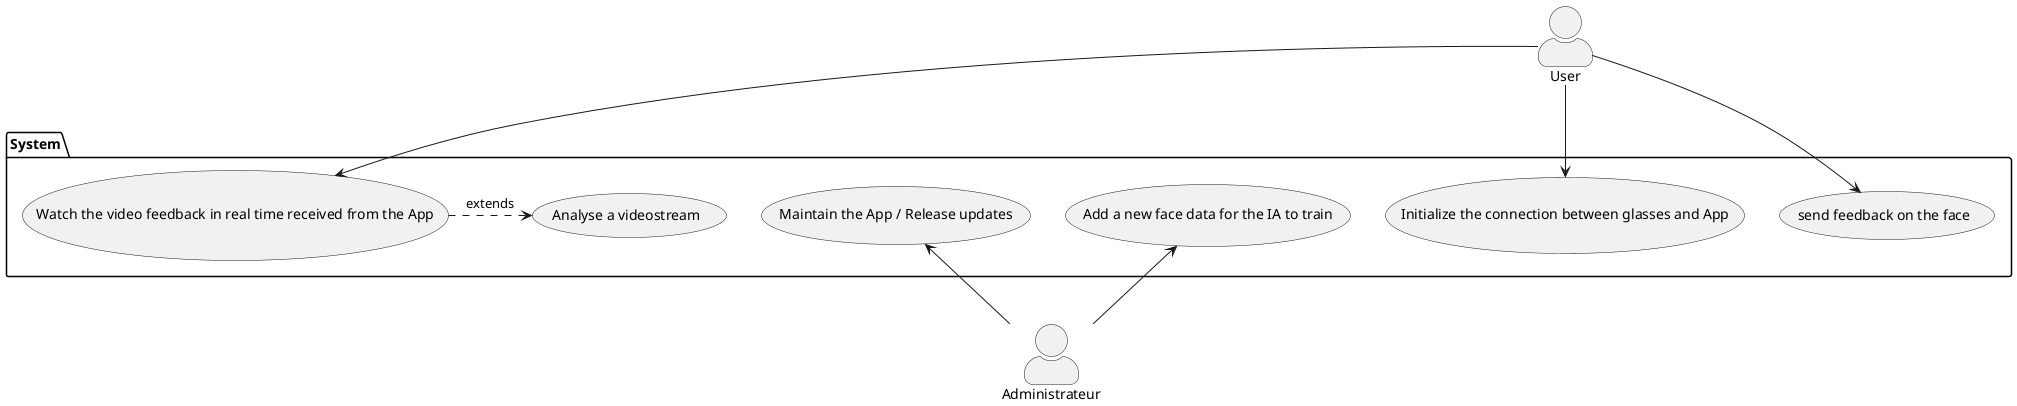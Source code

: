 @startuml
skinparam actorStyle awesome
actor Administrateur as D
actor User as U

package System as A {
usecase "Add a new face data for the IA to train" as UC1
usecase "Initialize the connection between glasses and App" as UC2
usecase "Watch the video feedback in real time received from the App" as UC3
usecase "Maintain the App / Release updates" as UC5
usecase "Analyse a videostream" as UC6
usecase "send feedback on the face" as UC7
(UC3) .> (UC6) : extends
}

U -down-> UC2
U -down-> UC3
U -down-> UC7
D -up-> UC1
D -up-> UC5

@enduml
